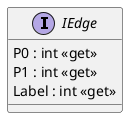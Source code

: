 @startuml
interface IEdge {
    P0 : int <<get>>
    P1 : int <<get>>
    Label : int <<get>>
}
@enduml
